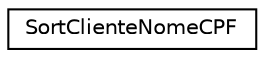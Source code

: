 digraph "Graphical Class Hierarchy"
{
 // LATEX_PDF_SIZE
  edge [fontname="Helvetica",fontsize="10",labelfontname="Helvetica",labelfontsize="10"];
  node [fontname="Helvetica",fontsize="10",shape=record];
  rankdir="LR";
  Node0 [label="SortClienteNomeCPF",height=0.2,width=0.4,color="black", fillcolor="white", style="filled",URL="$structSortClienteNomeCPF.html",tooltip=" "];
}

